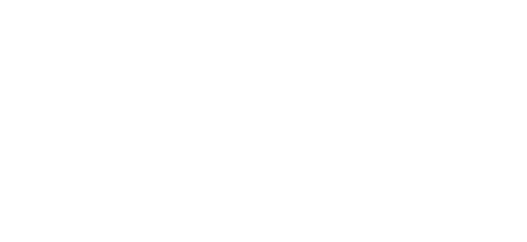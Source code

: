 digraph G {
        graph [
               rankdir = "LR"
               bgcolor = "invis"
               fontcolor = "white"
        ];

        "node" [
                label = "<f0> 2 * ● | <f1> reset ● | <f2> 1 + ● | <f3> ..."
                shape = "record"
                fontcolor = "white"
                color = "white"
                fontname = "Source Code Pro"
                bgcolor = "black"
        ];

        "redex" [
                 label = "redex: shift cont do\l         3 * cont(4) \l       end\l"
                 shape = "box"
                 fontcolor = "white"
                 color = "white"
                 labeljust = "l"
                 fontname = "Source Code Pro"
                 bgcolor = "black"
        ];

        "node":f0 -> "redex" [
                 color = "white"
        ]
}
